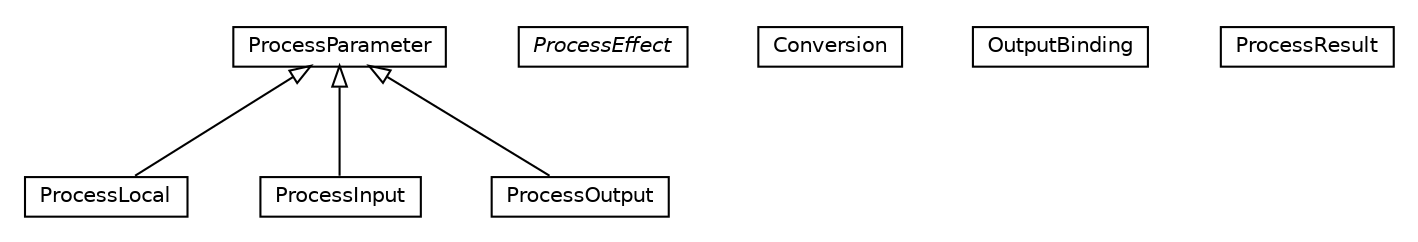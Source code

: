 #!/usr/local/bin/dot
#
# Class diagram 
# Generated by UMLGraph version R5_6-24-gf6e263 (http://www.umlgraph.org/)
#

digraph G {
	edge [fontname="Helvetica",fontsize=10,labelfontname="Helvetica",labelfontsize=10];
	node [fontname="Helvetica",fontsize=10,shape=plaintext];
	nodesep=0.25;
	ranksep=0.5;
	// org.universAAL.middleware.service.owls.process.ProcessLocal
	c51270 [label=<<table title="org.universAAL.middleware.service.owls.process.ProcessLocal" border="0" cellborder="1" cellspacing="0" cellpadding="2" port="p" href="./ProcessLocal.html">
		<tr><td><table border="0" cellspacing="0" cellpadding="1">
<tr><td align="center" balign="center"> ProcessLocal </td></tr>
		</table></td></tr>
		</table>>, URL="./ProcessLocal.html", fontname="Helvetica", fontcolor="black", fontsize=10.0];
	// org.universAAL.middleware.service.owls.process.ProcessEffect
	c51271 [label=<<table title="org.universAAL.middleware.service.owls.process.ProcessEffect" border="0" cellborder="1" cellspacing="0" cellpadding="2" port="p" href="./ProcessEffect.html">
		<tr><td><table border="0" cellspacing="0" cellpadding="1">
<tr><td align="center" balign="center"><font face="Helvetica-Oblique"> ProcessEffect </font></td></tr>
		</table></td></tr>
		</table>>, URL="./ProcessEffect.html", fontname="Helvetica", fontcolor="black", fontsize=10.0];
	// org.universAAL.middleware.service.owls.process.Conversion
	c51272 [label=<<table title="org.universAAL.middleware.service.owls.process.Conversion" border="0" cellborder="1" cellspacing="0" cellpadding="2" port="p" href="./Conversion.html">
		<tr><td><table border="0" cellspacing="0" cellpadding="1">
<tr><td align="center" balign="center"> Conversion </td></tr>
		</table></td></tr>
		</table>>, URL="./Conversion.html", fontname="Helvetica", fontcolor="black", fontsize=10.0];
	// org.universAAL.middleware.service.owls.process.OutputBinding
	c51273 [label=<<table title="org.universAAL.middleware.service.owls.process.OutputBinding" border="0" cellborder="1" cellspacing="0" cellpadding="2" port="p" href="./OutputBinding.html">
		<tr><td><table border="0" cellspacing="0" cellpadding="1">
<tr><td align="center" balign="center"> OutputBinding </td></tr>
		</table></td></tr>
		</table>>, URL="./OutputBinding.html", fontname="Helvetica", fontcolor="black", fontsize=10.0];
	// org.universAAL.middleware.service.owls.process.ProcessInput
	c51274 [label=<<table title="org.universAAL.middleware.service.owls.process.ProcessInput" border="0" cellborder="1" cellspacing="0" cellpadding="2" port="p" href="./ProcessInput.html">
		<tr><td><table border="0" cellspacing="0" cellpadding="1">
<tr><td align="center" balign="center"> ProcessInput </td></tr>
		</table></td></tr>
		</table>>, URL="./ProcessInput.html", fontname="Helvetica", fontcolor="black", fontsize=10.0];
	// org.universAAL.middleware.service.owls.process.ProcessResult
	c51275 [label=<<table title="org.universAAL.middleware.service.owls.process.ProcessResult" border="0" cellborder="1" cellspacing="0" cellpadding="2" port="p" href="./ProcessResult.html">
		<tr><td><table border="0" cellspacing="0" cellpadding="1">
<tr><td align="center" balign="center"> ProcessResult </td></tr>
		</table></td></tr>
		</table>>, URL="./ProcessResult.html", fontname="Helvetica", fontcolor="black", fontsize=10.0];
	// org.universAAL.middleware.service.owls.process.ProcessParameter
	c51276 [label=<<table title="org.universAAL.middleware.service.owls.process.ProcessParameter" border="0" cellborder="1" cellspacing="0" cellpadding="2" port="p" href="./ProcessParameter.html">
		<tr><td><table border="0" cellspacing="0" cellpadding="1">
<tr><td align="center" balign="center"> ProcessParameter </td></tr>
		</table></td></tr>
		</table>>, URL="./ProcessParameter.html", fontname="Helvetica", fontcolor="black", fontsize=10.0];
	// org.universAAL.middleware.service.owls.process.ProcessOutput
	c51277 [label=<<table title="org.universAAL.middleware.service.owls.process.ProcessOutput" border="0" cellborder="1" cellspacing="0" cellpadding="2" port="p" href="./ProcessOutput.html">
		<tr><td><table border="0" cellspacing="0" cellpadding="1">
<tr><td align="center" balign="center"> ProcessOutput </td></tr>
		</table></td></tr>
		</table>>, URL="./ProcessOutput.html", fontname="Helvetica", fontcolor="black", fontsize=10.0];
	//org.universAAL.middleware.service.owls.process.ProcessLocal extends org.universAAL.middleware.service.owls.process.ProcessParameter
	c51276:p -> c51270:p [dir=back,arrowtail=empty];
	//org.universAAL.middleware.service.owls.process.ProcessInput extends org.universAAL.middleware.service.owls.process.ProcessParameter
	c51276:p -> c51274:p [dir=back,arrowtail=empty];
	//org.universAAL.middleware.service.owls.process.ProcessOutput extends org.universAAL.middleware.service.owls.process.ProcessParameter
	c51276:p -> c51277:p [dir=back,arrowtail=empty];
}

